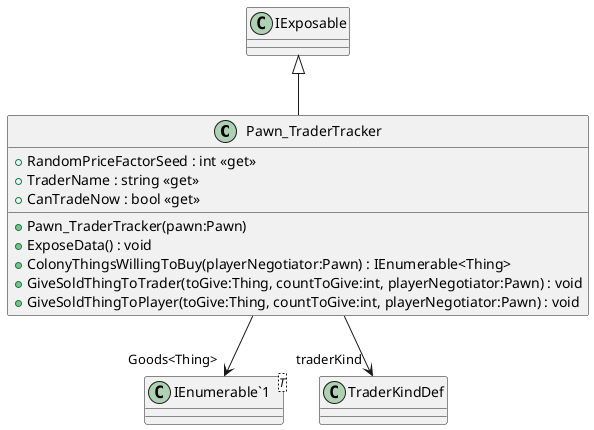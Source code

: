 @startuml
class Pawn_TraderTracker {
    + RandomPriceFactorSeed : int <<get>>
    + TraderName : string <<get>>
    + CanTradeNow : bool <<get>>
    + Pawn_TraderTracker(pawn:Pawn)
    + ExposeData() : void
    + ColonyThingsWillingToBuy(playerNegotiator:Pawn) : IEnumerable<Thing>
    + GiveSoldThingToTrader(toGive:Thing, countToGive:int, playerNegotiator:Pawn) : void
    + GiveSoldThingToPlayer(toGive:Thing, countToGive:int, playerNegotiator:Pawn) : void
}
class "IEnumerable`1"<T> {
}
IExposable <|-- Pawn_TraderTracker
Pawn_TraderTracker --> "traderKind" TraderKindDef
Pawn_TraderTracker --> "Goods<Thing>" "IEnumerable`1"
@enduml
